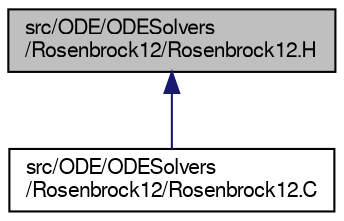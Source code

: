 digraph "src/ODE/ODESolvers/Rosenbrock12/Rosenbrock12.H"
{
  bgcolor="transparent";
  edge [fontname="FreeSans",fontsize="10",labelfontname="FreeSans",labelfontsize="10"];
  node [fontname="FreeSans",fontsize="10",shape=record];
  Node95 [label="src/ODE/ODESolvers\l/Rosenbrock12/Rosenbrock12.H",height=0.2,width=0.4,color="black", fillcolor="grey75", style="filled", fontcolor="black"];
  Node95 -> Node96 [dir="back",color="midnightblue",fontsize="10",style="solid",fontname="FreeSans"];
  Node96 [label="src/ODE/ODESolvers\l/Rosenbrock12/Rosenbrock12.C",height=0.2,width=0.4,color="black",URL="$a08324.html"];
}

